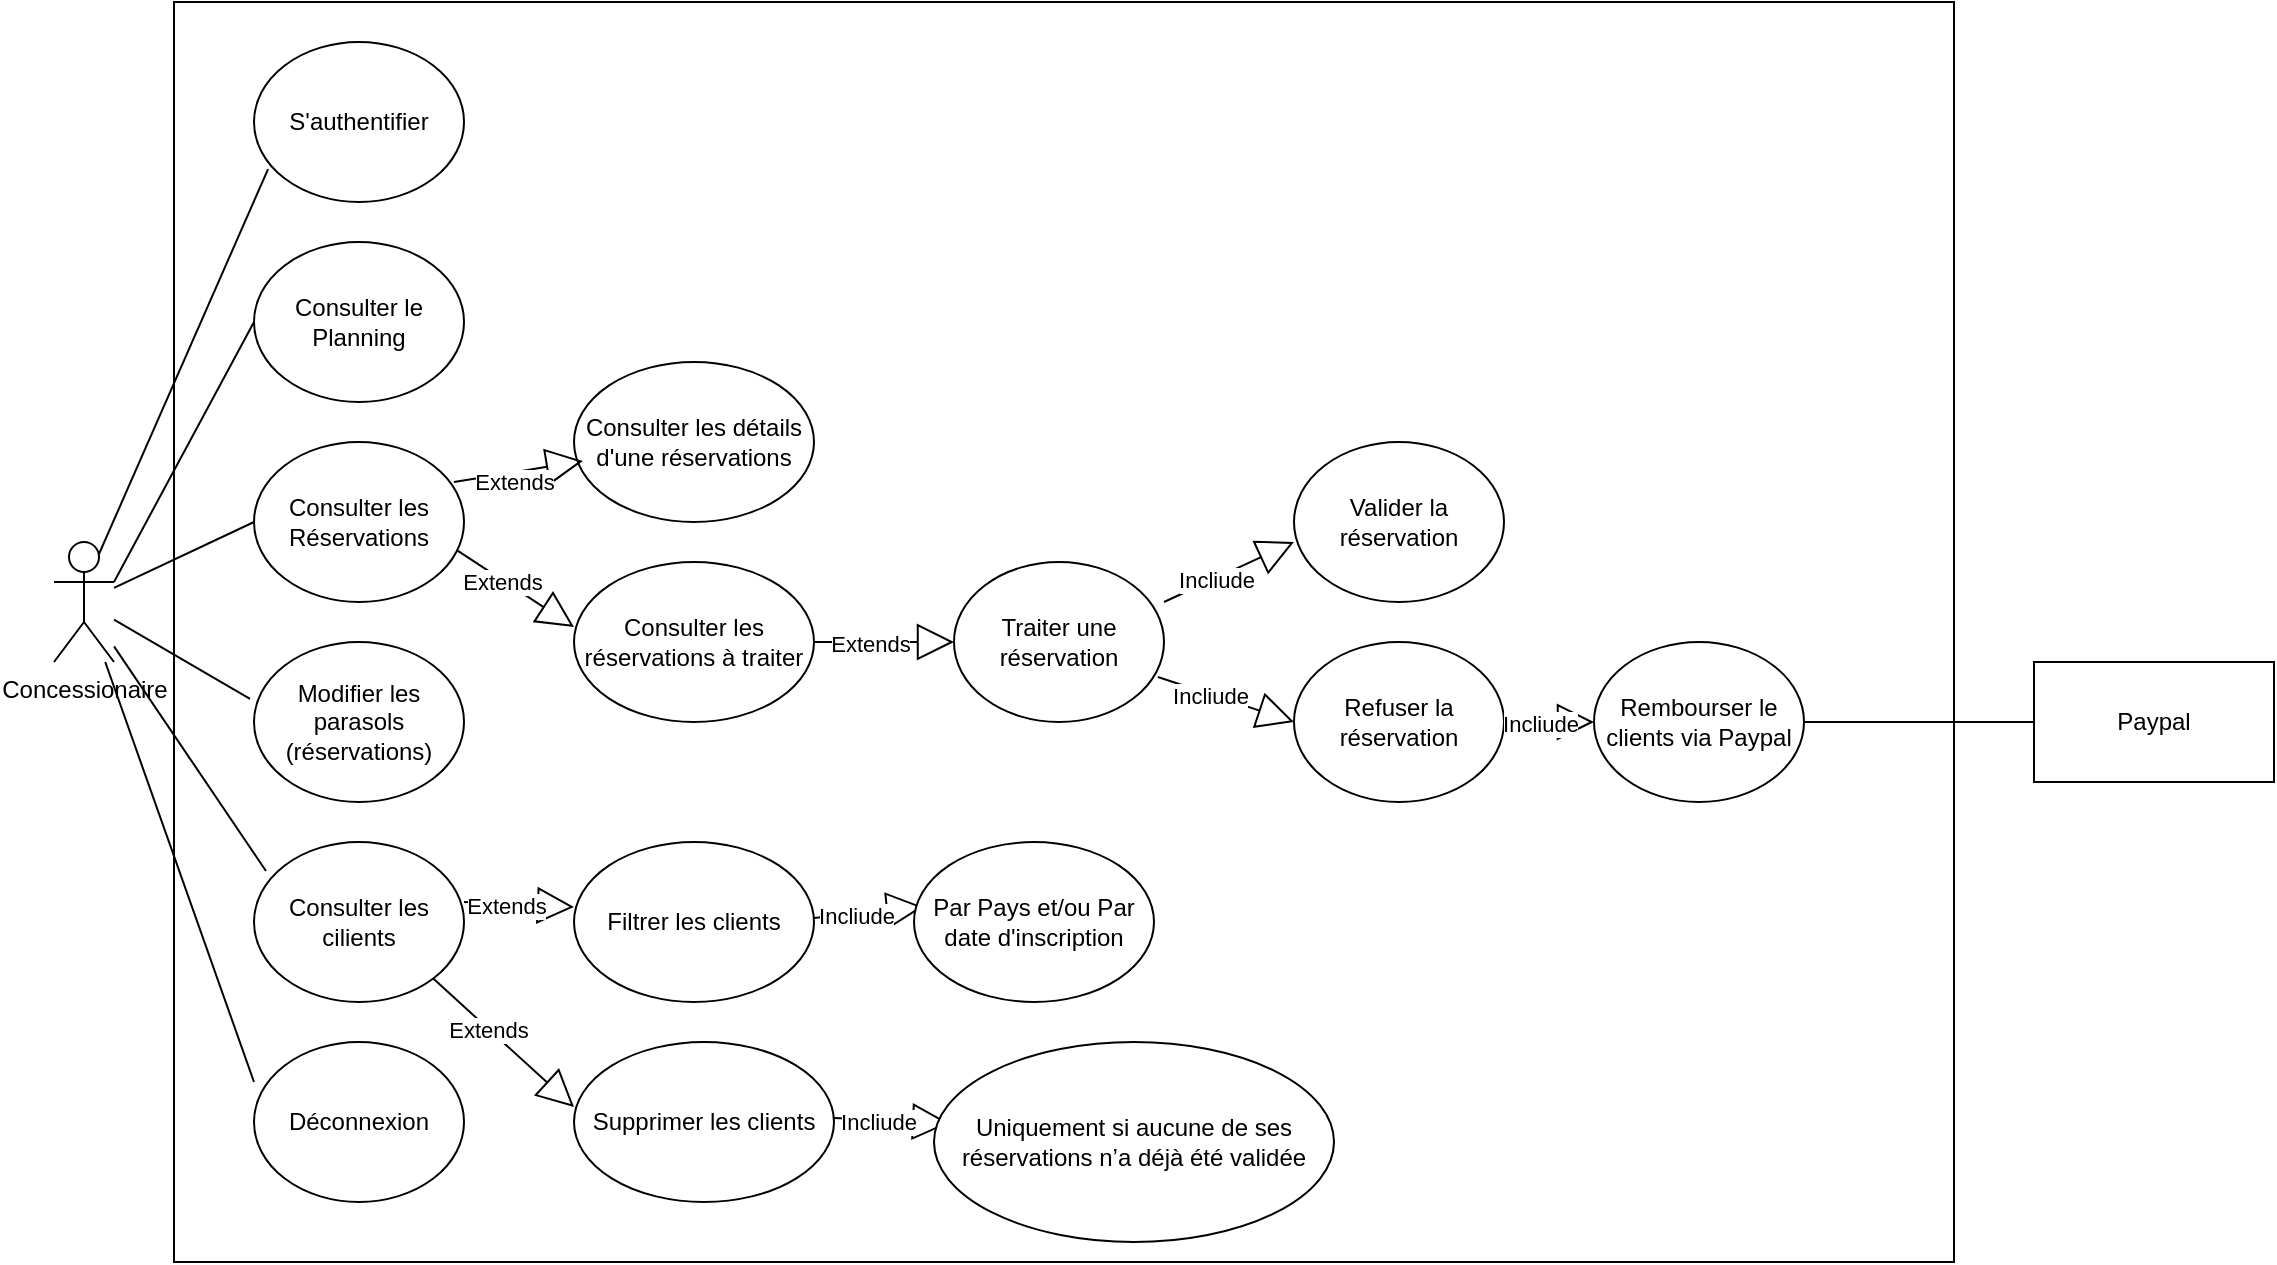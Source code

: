 <mxfile version="21.3.7" type="device" pages="2">
  <diagram name="Page-1" id="PRlw332ktBbzcgeMkB5e">
    <mxGraphModel dx="1050" dy="581" grid="1" gridSize="10" guides="1" tooltips="1" connect="1" arrows="1" fold="1" page="1" pageScale="1" pageWidth="827" pageHeight="1169" math="0" shadow="0">
      <root>
        <mxCell id="0" />
        <mxCell id="1" parent="0" />
        <mxCell id="xs2kz6v64g81Vd5Zar2z-2" value="Concessionaire" style="shape=umlActor;verticalLabelPosition=bottom;verticalAlign=top;html=1;outlineConnect=0;" parent="1" vertex="1">
          <mxGeometry x="40" y="470" width="30" height="60" as="geometry" />
        </mxCell>
        <mxCell id="xs2kz6v64g81Vd5Zar2z-7" value="S&#39;authentifier" style="ellipse;whiteSpace=wrap;html=1;verticalAlign=middle;" parent="1" vertex="1">
          <mxGeometry x="140" y="220" width="105" height="80" as="geometry" />
        </mxCell>
        <mxCell id="7Je8KwwaAEK_kzxHnYMa-2" value="" style="endArrow=none;html=1;rounded=0;entryX=0.067;entryY=0.794;entryDx=0;entryDy=0;entryPerimeter=0;exitX=0.75;exitY=0.1;exitDx=0;exitDy=0;exitPerimeter=0;" parent="1" source="xs2kz6v64g81Vd5Zar2z-2" target="xs2kz6v64g81Vd5Zar2z-7" edge="1">
          <mxGeometry width="50" height="50" relative="1" as="geometry">
            <mxPoint x="90" y="340" as="sourcePoint" />
            <mxPoint x="140" y="290" as="targetPoint" />
          </mxGeometry>
        </mxCell>
        <mxCell id="7Je8KwwaAEK_kzxHnYMa-3" value="Consulter le Planning" style="ellipse;whiteSpace=wrap;html=1;verticalAlign=middle;" parent="1" vertex="1">
          <mxGeometry x="140" y="320" width="105" height="80" as="geometry" />
        </mxCell>
        <mxCell id="7Je8KwwaAEK_kzxHnYMa-4" value="" style="endArrow=none;html=1;rounded=0;entryX=0;entryY=0.5;entryDx=0;entryDy=0;exitX=1;exitY=0.333;exitDx=0;exitDy=0;exitPerimeter=0;" parent="1" source="xs2kz6v64g81Vd5Zar2z-2" target="7Je8KwwaAEK_kzxHnYMa-3" edge="1">
          <mxGeometry width="50" height="50" relative="1" as="geometry">
            <mxPoint x="90" y="360" as="sourcePoint" />
            <mxPoint x="120" y="370" as="targetPoint" />
          </mxGeometry>
        </mxCell>
        <mxCell id="7Je8KwwaAEK_kzxHnYMa-5" value="Consulter les Réservations" style="ellipse;whiteSpace=wrap;html=1;verticalAlign=middle;" parent="1" vertex="1">
          <mxGeometry x="140" y="420" width="105" height="80" as="geometry" />
        </mxCell>
        <mxCell id="7Je8KwwaAEK_kzxHnYMa-6" value="Consulter les détails d&#39;une réservations" style="ellipse;whiteSpace=wrap;html=1;" parent="1" vertex="1">
          <mxGeometry x="300" y="380" width="120" height="80" as="geometry" />
        </mxCell>
        <mxCell id="7Je8KwwaAEK_kzxHnYMa-8" value="Extends" style="endArrow=block;endSize=16;endFill=0;html=1;rounded=0;entryX=0.037;entryY=0.619;entryDx=0;entryDy=0;entryPerimeter=0;" parent="1" target="7Je8KwwaAEK_kzxHnYMa-6" edge="1">
          <mxGeometry x="-0.093" y="-5" width="160" relative="1" as="geometry">
            <mxPoint x="240" y="440" as="sourcePoint" />
            <mxPoint x="310" y="430" as="targetPoint" />
            <mxPoint as="offset" />
          </mxGeometry>
        </mxCell>
        <mxCell id="7Je8KwwaAEK_kzxHnYMa-10" value="Extends" style="endArrow=block;endSize=16;endFill=0;html=1;rounded=0;exitX=0.971;exitY=0.681;exitDx=0;exitDy=0;exitPerimeter=0;entryX=0;entryY=0.406;entryDx=0;entryDy=0;entryPerimeter=0;" parent="1" source="7Je8KwwaAEK_kzxHnYMa-5" target="7Je8KwwaAEK_kzxHnYMa-13" edge="1">
          <mxGeometry x="-0.217" y="-1" width="160" relative="1" as="geometry">
            <mxPoint x="250" y="496" as="sourcePoint" />
            <mxPoint x="310" y="486" as="targetPoint" />
            <mxPoint as="offset" />
          </mxGeometry>
        </mxCell>
        <mxCell id="7Je8KwwaAEK_kzxHnYMa-13" value="Consulter les réservations à traiter" style="ellipse;whiteSpace=wrap;html=1;" parent="1" vertex="1">
          <mxGeometry x="300" y="480" width="120" height="80" as="geometry" />
        </mxCell>
        <mxCell id="7Je8KwwaAEK_kzxHnYMa-14" value="Extends" style="endArrow=block;endSize=16;endFill=0;html=1;rounded=0;exitX=0.971;exitY=0.681;exitDx=0;exitDy=0;exitPerimeter=0;entryX=0;entryY=0.5;entryDx=0;entryDy=0;" parent="1" target="7Je8KwwaAEK_kzxHnYMa-15" edge="1">
          <mxGeometry x="-0.217" y="-1" width="160" relative="1" as="geometry">
            <mxPoint x="420" y="520" as="sourcePoint" />
            <mxPoint x="490" y="520" as="targetPoint" />
            <mxPoint as="offset" />
          </mxGeometry>
        </mxCell>
        <mxCell id="7Je8KwwaAEK_kzxHnYMa-15" value="Traiter une réservation" style="ellipse;whiteSpace=wrap;html=1;verticalAlign=middle;" parent="1" vertex="1">
          <mxGeometry x="490" y="480" width="105" height="80" as="geometry" />
        </mxCell>
        <mxCell id="7Je8KwwaAEK_kzxHnYMa-16" value="Incliude" style="endArrow=block;endSize=16;endFill=0;html=1;rounded=0;exitX=0.971;exitY=0.681;exitDx=0;exitDy=0;exitPerimeter=0;" parent="1" edge="1">
          <mxGeometry x="-0.217" y="-1" width="160" relative="1" as="geometry">
            <mxPoint x="595" y="500" as="sourcePoint" />
            <mxPoint x="660" y="470" as="targetPoint" />
            <mxPoint as="offset" />
          </mxGeometry>
        </mxCell>
        <mxCell id="7Je8KwwaAEK_kzxHnYMa-17" value="Valider la réservation" style="ellipse;whiteSpace=wrap;html=1;verticalAlign=middle;" parent="1" vertex="1">
          <mxGeometry x="660" y="420" width="105" height="80" as="geometry" />
        </mxCell>
        <mxCell id="7Je8KwwaAEK_kzxHnYMa-18" value="Incliude" style="endArrow=block;endSize=16;endFill=0;html=1;rounded=0;exitX=0.971;exitY=0.719;exitDx=0;exitDy=0;exitPerimeter=0;" parent="1" source="7Je8KwwaAEK_kzxHnYMa-15" edge="1">
          <mxGeometry x="-0.217" y="-1" width="160" relative="1" as="geometry">
            <mxPoint x="595" y="590" as="sourcePoint" />
            <mxPoint x="660" y="560" as="targetPoint" />
            <mxPoint as="offset" />
          </mxGeometry>
        </mxCell>
        <mxCell id="7Je8KwwaAEK_kzxHnYMa-19" value="Refuser la réservation" style="ellipse;whiteSpace=wrap;html=1;verticalAlign=middle;" parent="1" vertex="1">
          <mxGeometry x="660" y="520" width="105" height="80" as="geometry" />
        </mxCell>
        <mxCell id="7Je8KwwaAEK_kzxHnYMa-21" value="Rembourser le clients via Paypal" style="ellipse;whiteSpace=wrap;html=1;verticalAlign=middle;" parent="1" vertex="1">
          <mxGeometry x="810" y="520" width="105" height="80" as="geometry" />
        </mxCell>
        <mxCell id="7Je8KwwaAEK_kzxHnYMa-22" value="Incliude" style="endArrow=block;endSize=16;endFill=0;html=1;rounded=0;exitX=0.971;exitY=0.719;exitDx=0;exitDy=0;exitPerimeter=0;entryX=0;entryY=0.5;entryDx=0;entryDy=0;" parent="1" target="7Je8KwwaAEK_kzxHnYMa-21" edge="1">
          <mxGeometry x="-0.217" y="-1" width="160" relative="1" as="geometry">
            <mxPoint x="765" y="560" as="sourcePoint" />
            <mxPoint x="833" y="582" as="targetPoint" />
            <mxPoint as="offset" />
          </mxGeometry>
        </mxCell>
        <mxCell id="7Je8KwwaAEK_kzxHnYMa-23" value="Paypal" style="whiteSpace=wrap;html=1;" parent="1" vertex="1">
          <mxGeometry x="1030" y="530" width="120" height="60" as="geometry" />
        </mxCell>
        <mxCell id="7Je8KwwaAEK_kzxHnYMa-25" value="" style="endArrow=none;html=1;rounded=0;entryX=0;entryY=0.5;entryDx=0;entryDy=0;" parent="1" target="7Je8KwwaAEK_kzxHnYMa-23" edge="1">
          <mxGeometry width="50" height="50" relative="1" as="geometry">
            <mxPoint x="915" y="560" as="sourcePoint" />
            <mxPoint x="972" y="504" as="targetPoint" />
          </mxGeometry>
        </mxCell>
        <mxCell id="7Je8KwwaAEK_kzxHnYMa-26" value="" style="endArrow=none;html=1;rounded=0;exitX=0;exitY=0.5;exitDx=0;exitDy=0;" parent="1" source="7Je8KwwaAEK_kzxHnYMa-5" target="xs2kz6v64g81Vd5Zar2z-2" edge="1">
          <mxGeometry width="50" height="50" relative="1" as="geometry">
            <mxPoint x="50" y="488" as="sourcePoint" />
            <mxPoint x="107" y="432" as="targetPoint" />
          </mxGeometry>
        </mxCell>
        <mxCell id="7Je8KwwaAEK_kzxHnYMa-27" value="Modifier les parasols (réservations)" style="ellipse;whiteSpace=wrap;html=1;verticalAlign=middle;" parent="1" vertex="1">
          <mxGeometry x="140" y="520" width="105" height="80" as="geometry" />
        </mxCell>
        <mxCell id="7Je8KwwaAEK_kzxHnYMa-28" value="Consulter les cilients" style="ellipse;whiteSpace=wrap;html=1;verticalAlign=middle;" parent="1" vertex="1">
          <mxGeometry x="140" y="620" width="105" height="80" as="geometry" />
        </mxCell>
        <mxCell id="7Je8KwwaAEK_kzxHnYMa-29" value="" style="endArrow=none;html=1;rounded=0;exitX=-0.019;exitY=0.356;exitDx=0;exitDy=0;exitPerimeter=0;" parent="1" source="7Je8KwwaAEK_kzxHnYMa-27" target="xs2kz6v64g81Vd5Zar2z-2" edge="1">
          <mxGeometry width="50" height="50" relative="1" as="geometry">
            <mxPoint x="120" y="520" as="sourcePoint" />
            <mxPoint x="90" y="430" as="targetPoint" />
          </mxGeometry>
        </mxCell>
        <mxCell id="7Je8KwwaAEK_kzxHnYMa-30" value="" style="endArrow=none;html=1;rounded=0;exitX=0.057;exitY=0.181;exitDx=0;exitDy=0;exitPerimeter=0;" parent="1" source="7Je8KwwaAEK_kzxHnYMa-28" target="xs2kz6v64g81Vd5Zar2z-2" edge="1">
          <mxGeometry width="50" height="50" relative="1" as="geometry">
            <mxPoint x="130" y="642" as="sourcePoint" />
            <mxPoint x="70" y="420" as="targetPoint" />
          </mxGeometry>
        </mxCell>
        <mxCell id="7Je8KwwaAEK_kzxHnYMa-31" value="Extends" style="endArrow=block;endSize=16;endFill=0;html=1;rounded=0;exitX=0.971;exitY=0.681;exitDx=0;exitDy=0;exitPerimeter=0;entryX=0;entryY=0.406;entryDx=0;entryDy=0;entryPerimeter=0;" parent="1" target="7Je8KwwaAEK_kzxHnYMa-32" edge="1">
          <mxGeometry x="-0.217" y="-1" width="160" relative="1" as="geometry">
            <mxPoint x="245" y="650" as="sourcePoint" />
            <mxPoint x="313" y="662" as="targetPoint" />
            <mxPoint as="offset" />
          </mxGeometry>
        </mxCell>
        <mxCell id="7Je8KwwaAEK_kzxHnYMa-32" value="Filtrer les clients" style="ellipse;whiteSpace=wrap;html=1;" parent="1" vertex="1">
          <mxGeometry x="300" y="620" width="120" height="80" as="geometry" />
        </mxCell>
        <mxCell id="7Je8KwwaAEK_kzxHnYMa-33" value="Incliude" style="endArrow=block;endSize=16;endFill=0;html=1;rounded=0;exitX=0.971;exitY=0.719;exitDx=0;exitDy=0;exitPerimeter=0;entryX=0.038;entryY=0.406;entryDx=0;entryDy=0;entryPerimeter=0;" parent="1" target="7Je8KwwaAEK_kzxHnYMa-34" edge="1">
          <mxGeometry x="-0.217" y="-1" width="160" relative="1" as="geometry">
            <mxPoint x="420" y="658" as="sourcePoint" />
            <mxPoint x="488" y="680" as="targetPoint" />
            <mxPoint as="offset" />
          </mxGeometry>
        </mxCell>
        <mxCell id="7Je8KwwaAEK_kzxHnYMa-34" value="Par Pays et/ou Par date d&#39;inscription" style="ellipse;whiteSpace=wrap;html=1;verticalAlign=middle;" parent="1" vertex="1">
          <mxGeometry x="470" y="620" width="120" height="80" as="geometry" />
        </mxCell>
        <mxCell id="7Je8KwwaAEK_kzxHnYMa-35" value="Extends" style="endArrow=block;endSize=16;endFill=0;html=1;rounded=0;exitX=1;exitY=1;exitDx=0;exitDy=0;entryX=0;entryY=0.406;entryDx=0;entryDy=0;entryPerimeter=0;" parent="1" source="7Je8KwwaAEK_kzxHnYMa-28" target="7Je8KwwaAEK_kzxHnYMa-36" edge="1">
          <mxGeometry x="-0.217" y="-1" width="160" relative="1" as="geometry">
            <mxPoint x="245" y="750" as="sourcePoint" />
            <mxPoint x="313" y="762" as="targetPoint" />
            <mxPoint as="offset" />
          </mxGeometry>
        </mxCell>
        <mxCell id="7Je8KwwaAEK_kzxHnYMa-36" value="Supprimer les clients" style="ellipse;whiteSpace=wrap;html=1;" parent="1" vertex="1">
          <mxGeometry x="300" y="720" width="130" height="80" as="geometry" />
        </mxCell>
        <mxCell id="7Je8KwwaAEK_kzxHnYMa-37" value="Incliude" style="endArrow=block;endSize=16;endFill=0;html=1;rounded=0;exitX=0.971;exitY=0.719;exitDx=0;exitDy=0;exitPerimeter=0;entryX=0.038;entryY=0.406;entryDx=0;entryDy=0;entryPerimeter=0;" parent="1" target="7Je8KwwaAEK_kzxHnYMa-38" edge="1">
          <mxGeometry x="-0.217" y="-1" width="160" relative="1" as="geometry">
            <mxPoint x="430" y="758" as="sourcePoint" />
            <mxPoint x="498" y="780" as="targetPoint" />
            <mxPoint as="offset" />
          </mxGeometry>
        </mxCell>
        <mxCell id="7Je8KwwaAEK_kzxHnYMa-38" value="Uniquement si aucune de ses réservations n’a déjà été validée" style="ellipse;whiteSpace=wrap;html=1;verticalAlign=middle;" parent="1" vertex="1">
          <mxGeometry x="480" y="720" width="200" height="100" as="geometry" />
        </mxCell>
        <mxCell id="7Je8KwwaAEK_kzxHnYMa-39" value="Déconnexion" style="ellipse;whiteSpace=wrap;html=1;verticalAlign=middle;" parent="1" vertex="1">
          <mxGeometry x="140" y="720" width="105" height="80" as="geometry" />
        </mxCell>
        <mxCell id="7Je8KwwaAEK_kzxHnYMa-41" value="" style="endArrow=none;html=1;rounded=0;exitX=0;exitY=0.25;exitDx=0;exitDy=0;exitPerimeter=0;" parent="1" source="7Je8KwwaAEK_kzxHnYMa-39" target="xs2kz6v64g81Vd5Zar2z-2" edge="1">
          <mxGeometry width="50" height="50" relative="1" as="geometry">
            <mxPoint x="89" y="548" as="sourcePoint" />
            <mxPoint x="41" y="430" as="targetPoint" />
          </mxGeometry>
        </mxCell>
        <mxCell id="7Je8KwwaAEK_kzxHnYMa-43" value="" style="rounded=0;whiteSpace=wrap;html=1;fillColor=none;" parent="1" vertex="1">
          <mxGeometry x="100" y="200" width="890" height="630" as="geometry" />
        </mxCell>
      </root>
    </mxGraphModel>
  </diagram>
  <diagram id="3_YHITTagtWX9A86sopr" name="Page-2">
    <mxGraphModel dx="1050" dy="581" grid="1" gridSize="10" guides="1" tooltips="1" connect="1" arrows="1" fold="1" page="1" pageScale="1" pageWidth="827" pageHeight="1169" math="0" shadow="0">
      <root>
        <mxCell id="0" />
        <mxCell id="1" parent="0" />
        <mxCell id="7YEvoEyRcFF5wWGlXwXu-3" value="Client" style="shape=umlActor;verticalLabelPosition=bottom;verticalAlign=top;html=1;outlineConnect=0;" parent="1" vertex="1">
          <mxGeometry x="30" y="640" width="30" height="60" as="geometry" />
        </mxCell>
        <mxCell id="0mkmSgc3abS9DALmab33-7" value="S&#39;authentifier" style="ellipse;whiteSpace=wrap;html=1;verticalAlign=middle;" parent="1" vertex="1">
          <mxGeometry x="150" y="470" width="105" height="80" as="geometry" />
        </mxCell>
        <mxCell id="0mkmSgc3abS9DALmab33-8" value="S&#39;inscrire" style="ellipse;whiteSpace=wrap;html=1;verticalAlign=middle;" parent="1" vertex="1">
          <mxGeometry x="150" y="370" width="105" height="80" as="geometry" />
        </mxCell>
        <mxCell id="0mkmSgc3abS9DALmab33-9" value="Consulter les Réservations" style="ellipse;whiteSpace=wrap;html=1;verticalAlign=middle;" parent="1" vertex="1">
          <mxGeometry x="150" y="570" width="105" height="80" as="geometry" />
        </mxCell>
        <mxCell id="0mkmSgc3abS9DALmab33-10" value="Ajouter une réservation" style="ellipse;whiteSpace=wrap;html=1;verticalAlign=middle;" parent="1" vertex="1">
          <mxGeometry x="150" y="670" width="105" height="80" as="geometry" />
        </mxCell>
        <mxCell id="0mkmSgc3abS9DALmab33-11" value="Modifier ses informations" style="ellipse;whiteSpace=wrap;html=1;verticalAlign=middle;" parent="1" vertex="1">
          <mxGeometry x="150" y="770" width="105" height="80" as="geometry" />
        </mxCell>
        <mxCell id="0mkmSgc3abS9DALmab33-12" value="Déconnexion" style="ellipse;whiteSpace=wrap;html=1;verticalAlign=middle;" parent="1" vertex="1">
          <mxGeometry x="150" y="870" width="105" height="80" as="geometry" />
        </mxCell>
        <mxCell id="uHMdzk_WBq7nxkFZxW28-1" value="Incliude" style="endArrow=block;endSize=16;endFill=0;html=1;rounded=0;exitX=1;exitY=0.5;exitDx=0;exitDy=0;entryX=0;entryY=0.5;entryDx=0;entryDy=0;" parent="1" source="0mkmSgc3abS9DALmab33-10" target="uHMdzk_WBq7nxkFZxW28-2" edge="1">
          <mxGeometry x="-0.217" y="-1" width="160" relative="1" as="geometry">
            <mxPoint x="255" y="740" as="sourcePoint" />
            <mxPoint x="320" y="710" as="targetPoint" />
            <mxPoint as="offset" />
          </mxGeometry>
        </mxCell>
        <mxCell id="uHMdzk_WBq7nxkFZxW28-2" value="Paiement vers la Sandbox Paypal" style="ellipse;whiteSpace=wrap;html=1;verticalAlign=middle;" parent="1" vertex="1">
          <mxGeometry x="320" y="670" width="105" height="80" as="geometry" />
        </mxCell>
        <mxCell id="uHMdzk_WBq7nxkFZxW28-3" value="PayPal" style="rounded=0;whiteSpace=wrap;html=1;" parent="1" vertex="1">
          <mxGeometry x="530" y="680" width="120" height="60" as="geometry" />
        </mxCell>
        <mxCell id="uHMdzk_WBq7nxkFZxW28-4" value="" style="endArrow=none;html=1;rounded=0;entryX=0;entryY=0.5;entryDx=0;entryDy=0;" parent="1" target="uHMdzk_WBq7nxkFZxW28-3" edge="1">
          <mxGeometry width="50" height="50" relative="1" as="geometry">
            <mxPoint x="430" y="710" as="sourcePoint" />
            <mxPoint x="510" y="700" as="targetPoint" />
          </mxGeometry>
        </mxCell>
        <mxCell id="uHMdzk_WBq7nxkFZxW28-5" value="" style="endArrow=none;html=1;rounded=0;entryX=0.03;entryY=0.648;entryDx=0;entryDy=0;entryPerimeter=0;exitX=0.5;exitY=0;exitDx=0;exitDy=0;exitPerimeter=0;" parent="1" source="7YEvoEyRcFF5wWGlXwXu-3" target="0mkmSgc3abS9DALmab33-8" edge="1">
          <mxGeometry width="50" height="50" relative="1" as="geometry">
            <mxPoint x="100" y="480" as="sourcePoint" />
            <mxPoint x="150" y="430" as="targetPoint" />
          </mxGeometry>
        </mxCell>
        <mxCell id="uHMdzk_WBq7nxkFZxW28-6" value="" style="endArrow=none;html=1;rounded=0;entryX=0.061;entryY=0.728;entryDx=0;entryDy=0;entryPerimeter=0;" parent="1" source="7YEvoEyRcFF5wWGlXwXu-3" target="0mkmSgc3abS9DALmab33-7" edge="1">
          <mxGeometry width="50" height="50" relative="1" as="geometry">
            <mxPoint x="120" y="590" as="sourcePoint" />
            <mxPoint x="170" y="540" as="targetPoint" />
          </mxGeometry>
        </mxCell>
        <mxCell id="uHMdzk_WBq7nxkFZxW28-7" value="" style="endArrow=none;html=1;rounded=0;entryX=0.084;entryY=0.798;entryDx=0;entryDy=0;entryPerimeter=0;" parent="1" source="7YEvoEyRcFF5wWGlXwXu-3" target="0mkmSgc3abS9DALmab33-9" edge="1">
          <mxGeometry width="50" height="50" relative="1" as="geometry">
            <mxPoint x="110" y="690" as="sourcePoint" />
            <mxPoint x="160" y="640" as="targetPoint" />
          </mxGeometry>
        </mxCell>
        <mxCell id="uHMdzk_WBq7nxkFZxW28-8" value="" style="endArrow=none;html=1;rounded=0;entryX=0;entryY=0.5;entryDx=0;entryDy=0;" parent="1" source="7YEvoEyRcFF5wWGlXwXu-3" target="0mkmSgc3abS9DALmab33-10" edge="1">
          <mxGeometry width="50" height="50" relative="1" as="geometry">
            <mxPoint x="100" y="760" as="sourcePoint" />
            <mxPoint x="150" y="710" as="targetPoint" />
          </mxGeometry>
        </mxCell>
        <mxCell id="uHMdzk_WBq7nxkFZxW28-9" value="" style="endArrow=none;html=1;rounded=0;exitX=0.008;exitY=0.378;exitDx=0;exitDy=0;exitPerimeter=0;" parent="1" source="0mkmSgc3abS9DALmab33-11" target="7YEvoEyRcFF5wWGlXwXu-3" edge="1">
          <mxGeometry width="50" height="50" relative="1" as="geometry">
            <mxPoint x="90" y="780" as="sourcePoint" />
            <mxPoint x="140" y="730" as="targetPoint" />
          </mxGeometry>
        </mxCell>
        <mxCell id="uHMdzk_WBq7nxkFZxW28-10" value="" style="endArrow=none;html=1;rounded=0;exitX=0.015;exitY=0.408;exitDx=0;exitDy=0;exitPerimeter=0;" parent="1" source="0mkmSgc3abS9DALmab33-12" target="7YEvoEyRcFF5wWGlXwXu-3" edge="1">
          <mxGeometry width="50" height="50" relative="1" as="geometry">
            <mxPoint x="70" y="870" as="sourcePoint" />
            <mxPoint x="120" y="820" as="targetPoint" />
          </mxGeometry>
        </mxCell>
        <mxCell id="uHMdzk_WBq7nxkFZxW28-11" value="" style="rounded=0;whiteSpace=wrap;html=1;fillColor=none;" parent="1" vertex="1">
          <mxGeometry x="90" y="350" width="410" height="620" as="geometry" />
        </mxCell>
      </root>
    </mxGraphModel>
  </diagram>
</mxfile>
